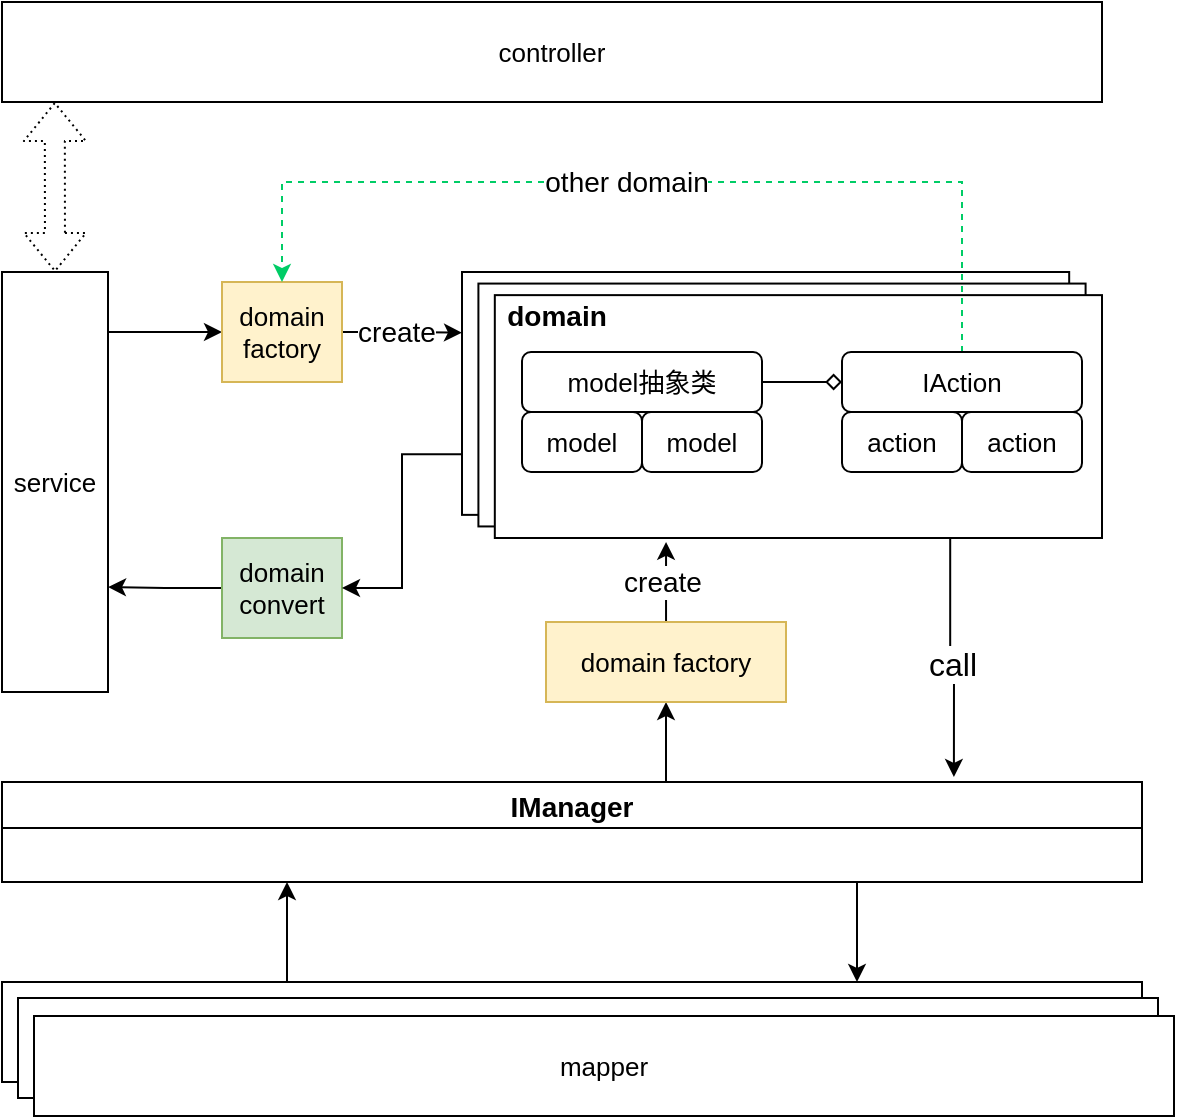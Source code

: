 <mxfile>
    <diagram id="kkXaCJFBjLCsjpn_vyYN" name="Page-1">
        <mxGraphModel dx="894" dy="610" grid="1" gridSize="10" guides="1" tooltips="1" connect="1" arrows="1" fold="1" page="1" pageScale="1" pageWidth="850" pageHeight="1100" math="0" shadow="0">
            <root>
                <mxCell id="0"/>
                <mxCell id="1" parent="0"/>
                <mxCell id="18" value="controller" style="rounded=0;whiteSpace=wrap;html=1;fontSize=13;strokeWidth=1;" parent="1" vertex="1">
                    <mxGeometry x="140" y="170" width="550" height="50" as="geometry"/>
                </mxCell>
                <mxCell id="22" value="" style="edgeStyle=orthogonalEdgeStyle;rounded=0;orthogonalLoop=1;jettySize=auto;html=1;fontSize=13;strokeWidth=1;exitX=0.943;exitY=0.143;exitDx=0;exitDy=0;exitPerimeter=0;" parent="1" source="19" target="21" edge="1">
                    <mxGeometry relative="1" as="geometry">
                        <mxPoint x="210" y="335" as="sourcePoint"/>
                        <Array as="points"/>
                    </mxGeometry>
                </mxCell>
                <mxCell id="19" value="service" style="rounded=0;whiteSpace=wrap;html=1;fontSize=13;strokeWidth=1;" parent="1" vertex="1">
                    <mxGeometry x="140" y="305" width="53" height="210" as="geometry"/>
                </mxCell>
                <mxCell id="71" style="edgeStyle=orthogonalEdgeStyle;rounded=0;orthogonalLoop=1;jettySize=auto;html=1;entryX=0;entryY=0.25;entryDx=0;entryDy=0;fontSize=13;endArrow=classic;endFill=1;strokeWidth=1;" parent="1" source="21" target="23" edge="1">
                    <mxGeometry relative="1" as="geometry"/>
                </mxCell>
                <mxCell id="77" value="create" style="edgeLabel;html=1;align=center;verticalAlign=middle;resizable=0;points=[];fontSize=14;fontStyle=0" parent="71" vertex="1" connectable="0">
                    <mxGeometry x="-0.158" y="1" relative="1" as="geometry">
                        <mxPoint x="1" y="1" as="offset"/>
                    </mxGeometry>
                </mxCell>
                <mxCell id="21" value="domain&lt;br&gt;factory" style="rounded=0;whiteSpace=wrap;html=1;fontSize=13;strokeWidth=1;fillColor=#fff2cc;strokeColor=#d6b656;" parent="1" vertex="1">
                    <mxGeometry x="250" y="310" width="60" height="50" as="geometry"/>
                </mxCell>
                <mxCell id="31" value="" style="group;strokeWidth=1;dashed=1;dashPattern=1 4;" parent="1" vertex="1" connectable="0">
                    <mxGeometry x="370" y="305" width="320" height="133" as="geometry"/>
                </mxCell>
                <mxCell id="23" value="" style="rounded=0;whiteSpace=wrap;html=1;fontSize=13;strokeWidth=1;" parent="31" vertex="1">
                    <mxGeometry width="303.59" height="121.435" as="geometry"/>
                </mxCell>
                <mxCell id="28" value="" style="rounded=0;whiteSpace=wrap;html=1;fontSize=13;strokeWidth=1;" parent="31" vertex="1">
                    <mxGeometry x="8.205" y="5.783" width="303.59" height="121.435" as="geometry"/>
                </mxCell>
                <mxCell id="29" value="&lt;blockquote style=&quot;margin: 0 0 0 40px ; border: none ; padding: 0px&quot;&gt;&lt;br&gt;&lt;/blockquote&gt;" style="rounded=0;whiteSpace=wrap;html=1;fontSize=13;strokeWidth=1;align=left;" parent="31" vertex="1">
                    <mxGeometry x="16.41" y="11.565" width="303.59" height="121.435" as="geometry"/>
                </mxCell>
                <mxCell id="52" value="&lt;font style=&quot;font-size: 14px&quot;&gt;&lt;b&gt;domain&lt;/b&gt;&lt;/font&gt;" style="text;html=1;align=center;verticalAlign=middle;resizable=0;points=[];autosize=1;strokeColor=none;fontSize=13;strokeWidth=1;" parent="31" vertex="1">
                    <mxGeometry x="12.308" y="11.562" width="70" height="20" as="geometry"/>
                </mxCell>
                <mxCell id="93" style="edgeStyle=orthogonalEdgeStyle;rounded=0;orthogonalLoop=1;jettySize=auto;html=1;entryX=0.5;entryY=1;entryDx=0;entryDy=0;fontSize=13;endArrow=classic;endFill=1;strokeWidth=1;" parent="1" source="106" target="74" edge="1">
                    <mxGeometry relative="1" as="geometry">
                        <mxPoint x="425" y="580" as="sourcePoint"/>
                        <Array as="points">
                            <mxPoint x="472" y="570"/>
                            <mxPoint x="472" y="570"/>
                        </Array>
                    </mxGeometry>
                </mxCell>
                <mxCell id="103" style="edgeStyle=orthogonalEdgeStyle;rounded=0;orthogonalLoop=1;jettySize=auto;html=1;entryX=0.75;entryY=0;entryDx=0;entryDy=0;fontSize=14;endArrow=classic;endFill=1;strokeWidth=1;exitX=0.75;exitY=1;exitDx=0;exitDy=0;" parent="1" source="106" target="65" edge="1">
                    <mxGeometry relative="1" as="geometry">
                        <mxPoint x="570" y="650" as="sourcePoint"/>
                    </mxGeometry>
                </mxCell>
                <mxCell id="105" style="edgeStyle=orthogonalEdgeStyle;rounded=0;orthogonalLoop=1;jettySize=auto;html=1;exitX=0.25;exitY=0;exitDx=0;exitDy=0;entryX=0.25;entryY=1;entryDx=0;entryDy=0;fontSize=14;endArrow=classic;endFill=1;strokeWidth=1;" parent="1" source="65" target="106" edge="1">
                    <mxGeometry relative="1" as="geometry">
                        <mxPoint x="282.5" y="610" as="targetPoint"/>
                    </mxGeometry>
                </mxCell>
                <mxCell id="65" value="mapper" style="rounded=0;whiteSpace=wrap;html=1;fontSize=13;strokeWidth=1;" parent="1" vertex="1">
                    <mxGeometry x="140" y="660" width="570" height="50" as="geometry"/>
                </mxCell>
                <mxCell id="94" style="edgeStyle=orthogonalEdgeStyle;rounded=0;orthogonalLoop=1;jettySize=auto;html=1;entryX=1;entryY=0.75;entryDx=0;entryDy=0;fontSize=13;endArrow=classic;endFill=1;strokeWidth=1;" parent="1" source="69" target="19" edge="1">
                    <mxGeometry relative="1" as="geometry"/>
                </mxCell>
                <mxCell id="69" value="domain&lt;br&gt;convert" style="rounded=0;whiteSpace=wrap;html=1;fontSize=13;strokeWidth=1;fillColor=#d5e8d4;strokeColor=#82b366;" parent="1" vertex="1">
                    <mxGeometry x="250" y="438" width="60" height="50" as="geometry"/>
                </mxCell>
                <mxCell id="83" style="edgeStyle=orthogonalEdgeStyle;rounded=0;orthogonalLoop=1;jettySize=auto;html=1;entryX=0.282;entryY=1.016;entryDx=0;entryDy=0;entryPerimeter=0;fontSize=13;endArrow=classic;endFill=1;strokeWidth=1;" parent="1" source="74" target="29" edge="1">
                    <mxGeometry relative="1" as="geometry"/>
                </mxCell>
                <mxCell id="74" value="domain factory" style="rounded=0;whiteSpace=wrap;html=1;fontSize=13;strokeWidth=1;fillColor=#fff2cc;strokeColor=#d6b656;" parent="1" vertex="1">
                    <mxGeometry x="412" y="480" width="120" height="40" as="geometry"/>
                </mxCell>
                <mxCell id="79" style="edgeStyle=orthogonalEdgeStyle;rounded=0;orthogonalLoop=1;jettySize=auto;html=1;exitX=0.75;exitY=1;exitDx=0;exitDy=0;entryX=0.835;entryY=-0.05;entryDx=0;entryDy=0;entryPerimeter=0;fontSize=13;endArrow=classic;endFill=1;strokeWidth=1;" parent="1" source="29" target="106" edge="1">
                    <mxGeometry relative="1" as="geometry">
                        <mxPoint x="614.81" y="577" as="targetPoint"/>
                    </mxGeometry>
                </mxCell>
                <mxCell id="96" value="&lt;font style=&quot;font-size: 16px&quot;&gt;&lt;span&gt;call&lt;/span&gt;&lt;/font&gt;" style="edgeLabel;html=1;align=center;verticalAlign=middle;resizable=0;points=[];fontSize=13;fontStyle=0" parent="79" vertex="1" connectable="0">
                    <mxGeometry x="-0.281" y="1" relative="1" as="geometry">
                        <mxPoint y="19" as="offset"/>
                    </mxGeometry>
                </mxCell>
                <mxCell id="91" style="edgeStyle=orthogonalEdgeStyle;rounded=0;orthogonalLoop=1;jettySize=auto;html=1;exitX=0;exitY=0.75;exitDx=0;exitDy=0;entryX=1;entryY=0.5;entryDx=0;entryDy=0;fontSize=13;endArrow=classic;endFill=1;strokeWidth=1;" parent="1" source="23" target="69" edge="1">
                    <mxGeometry relative="1" as="geometry"/>
                </mxCell>
                <mxCell id="98" value="" style="shape=flexArrow;endArrow=classic;startArrow=classic;html=1;fontSize=14;strokeWidth=1;exitX=0.5;exitY=0;exitDx=0;exitDy=0;entryX=0.048;entryY=1;entryDx=0;entryDy=0;entryPerimeter=0;dashed=1;dashPattern=1 2;" parent="1" source="19" target="18" edge="1">
                    <mxGeometry width="100" height="100" relative="1" as="geometry">
                        <mxPoint x="310" y="430" as="sourcePoint"/>
                        <mxPoint x="410" y="330" as="targetPoint"/>
                    </mxGeometry>
                </mxCell>
                <mxCell id="100" value="create" style="edgeLabel;html=1;align=center;verticalAlign=middle;resizable=0;points=[];fontSize=14;fontStyle=0" parent="1" vertex="1" connectable="0">
                    <mxGeometry x="470" y="460" as="geometry"/>
                </mxCell>
                <mxCell id="106" value="IManager" style="swimlane;fontSize=14;strokeWidth=1;glass=0;rounded=0;shadow=0;sketch=0;swimlaneLine=1;" parent="1" vertex="1">
                    <mxGeometry x="140" y="560" width="570" height="50" as="geometry">
                        <mxRectangle x="140" y="590" width="150" height="23" as="alternateBounds"/>
                    </mxGeometry>
                </mxCell>
                <mxCell id="34" value="model抽象类" style="rounded=1;whiteSpace=wrap;html=1;fontSize=13;strokeWidth=1;" parent="1" vertex="1">
                    <mxGeometry x="400" y="345" width="120" height="30" as="geometry"/>
                </mxCell>
                <mxCell id="35" value="model" style="rounded=1;whiteSpace=wrap;html=1;fontSize=13;strokeWidth=1;" parent="1" vertex="1">
                    <mxGeometry x="400" y="375" width="60" height="30" as="geometry"/>
                </mxCell>
                <mxCell id="36" value="model" style="rounded=1;whiteSpace=wrap;html=1;fontSize=13;strokeWidth=1;" parent="1" vertex="1">
                    <mxGeometry x="460" y="375" width="60" height="30" as="geometry"/>
                </mxCell>
                <mxCell id="108" style="edgeStyle=orthogonalEdgeStyle;rounded=0;orthogonalLoop=1;jettySize=auto;html=1;exitX=0.5;exitY=0;exitDx=0;exitDy=0;entryX=0.5;entryY=0;entryDx=0;entryDy=0;fontSize=14;endArrow=classic;endFill=1;strokeWidth=1;strokeColor=#00CC66;dashed=1;" parent="1" source="40" target="21" edge="1">
                    <mxGeometry relative="1" as="geometry">
                        <Array as="points">
                            <mxPoint x="620" y="260"/>
                            <mxPoint x="280" y="260"/>
                        </Array>
                    </mxGeometry>
                </mxCell>
                <mxCell id="109" value="other domain" style="edgeLabel;html=1;align=center;verticalAlign=middle;resizable=0;points=[];fontSize=14;" parent="108" vertex="1" connectable="0">
                    <mxGeometry x="0.154" relative="1" as="geometry">
                        <mxPoint x="21" as="offset"/>
                    </mxGeometry>
                </mxCell>
                <mxCell id="40" value="IAction" style="rounded=1;whiteSpace=wrap;html=1;fontSize=13;strokeWidth=1;" parent="1" vertex="1">
                    <mxGeometry x="560" y="345" width="120" height="30" as="geometry"/>
                </mxCell>
                <mxCell id="41" value="action" style="rounded=1;whiteSpace=wrap;html=1;fontSize=13;strokeWidth=1;" parent="1" vertex="1">
                    <mxGeometry x="560" y="375" width="60" height="30" as="geometry"/>
                </mxCell>
                <mxCell id="42" value="action" style="rounded=1;whiteSpace=wrap;html=1;fontSize=13;strokeWidth=1;" parent="1" vertex="1">
                    <mxGeometry x="620" y="375" width="60" height="30" as="geometry"/>
                </mxCell>
                <mxCell id="43" value="" style="edgeStyle=orthogonalEdgeStyle;rounded=0;orthogonalLoop=1;jettySize=auto;html=1;fontSize=13;strokeWidth=1;endArrow=diamond;endFill=0;entryX=0;entryY=0.5;entryDx=0;entryDy=0;" parent="1" source="34" target="40" edge="1">
                    <mxGeometry x="412" y="340" as="geometry">
                        <mxPoint x="580" y="360" as="targetPoint"/>
                    </mxGeometry>
                </mxCell>
                <mxCell id="110" value="mapper" style="rounded=0;whiteSpace=wrap;html=1;fontSize=13;strokeWidth=1;" vertex="1" parent="1">
                    <mxGeometry x="148" y="668" width="570" height="50" as="geometry"/>
                </mxCell>
                <mxCell id="111" value="mapper" style="rounded=0;whiteSpace=wrap;html=1;fontSize=13;strokeWidth=1;" vertex="1" parent="1">
                    <mxGeometry x="156" y="677" width="570" height="50" as="geometry"/>
                </mxCell>
            </root>
        </mxGraphModel>
    </diagram>
</mxfile>
